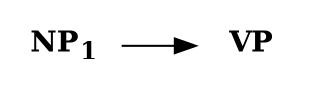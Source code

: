 digraph{
rankdir=LR
N1 [ label=<<B>NP<SUB>1</SUB></B>> shape=none ]
N2 [ label=<<B>VP</B>>, shape=none ]
N1 -> N2
}
